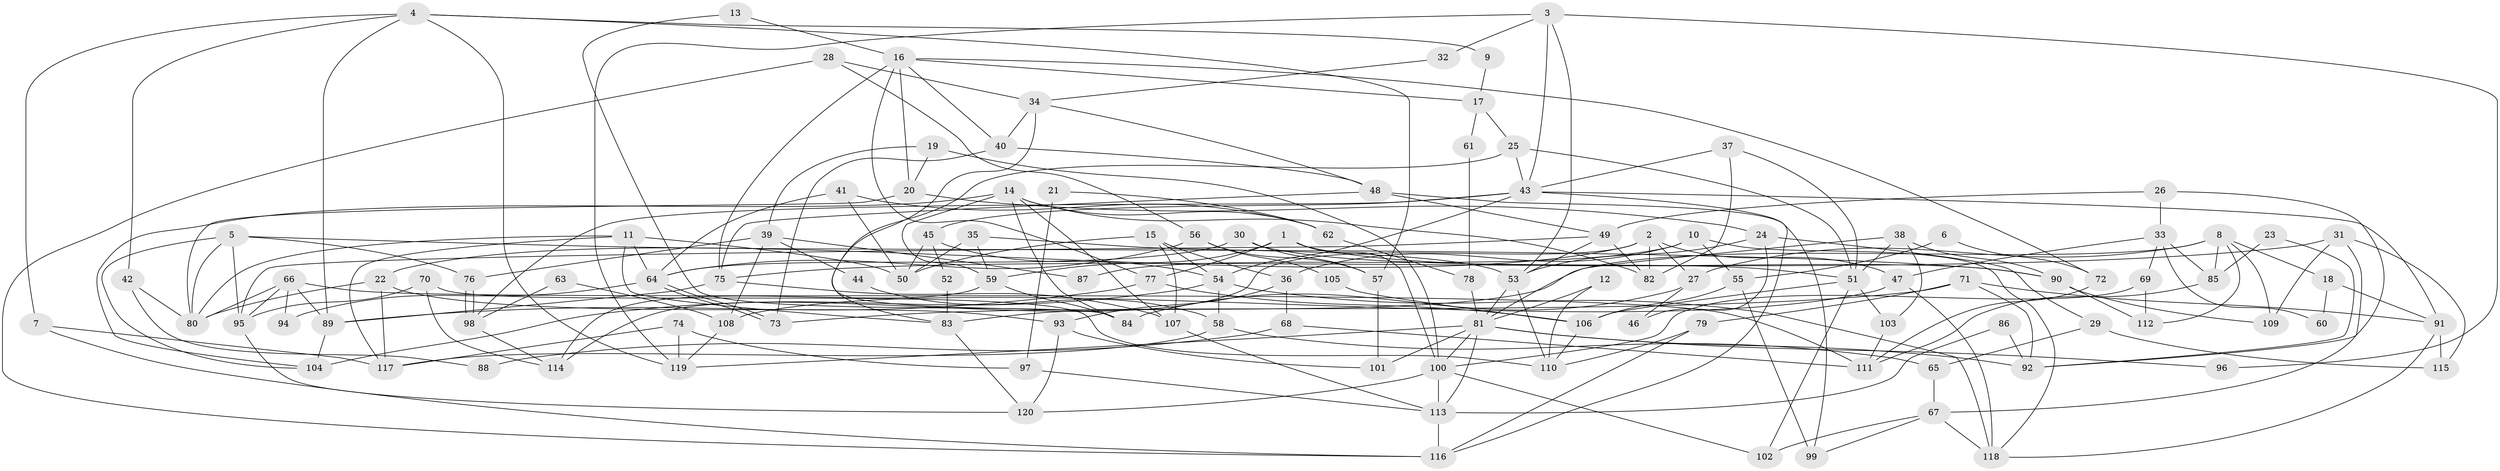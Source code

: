 // Generated by graph-tools (version 1.1) at 2025/11/02/27/25 16:11:24]
// undirected, 120 vertices, 240 edges
graph export_dot {
graph [start="1"]
  node [color=gray90,style=filled];
  1;
  2;
  3;
  4;
  5;
  6;
  7;
  8;
  9;
  10;
  11;
  12;
  13;
  14;
  15;
  16;
  17;
  18;
  19;
  20;
  21;
  22;
  23;
  24;
  25;
  26;
  27;
  28;
  29;
  30;
  31;
  32;
  33;
  34;
  35;
  36;
  37;
  38;
  39;
  40;
  41;
  42;
  43;
  44;
  45;
  46;
  47;
  48;
  49;
  50;
  51;
  52;
  53;
  54;
  55;
  56;
  57;
  58;
  59;
  60;
  61;
  62;
  63;
  64;
  65;
  66;
  67;
  68;
  69;
  70;
  71;
  72;
  73;
  74;
  75;
  76;
  77;
  78;
  79;
  80;
  81;
  82;
  83;
  84;
  85;
  86;
  87;
  88;
  89;
  90;
  91;
  92;
  93;
  94;
  95;
  96;
  97;
  98;
  99;
  100;
  101;
  102;
  103;
  104;
  105;
  106;
  107;
  108;
  109;
  110;
  111;
  112;
  113;
  114;
  115;
  116;
  117;
  118;
  119;
  120;
  1 -- 100;
  1 -- 77;
  1 -- 59;
  1 -- 90;
  2 -- 22;
  2 -- 27;
  2 -- 47;
  2 -- 82;
  2 -- 114;
  3 -- 119;
  3 -- 53;
  3 -- 32;
  3 -- 43;
  3 -- 96;
  4 -- 89;
  4 -- 119;
  4 -- 7;
  4 -- 9;
  4 -- 42;
  4 -- 57;
  5 -- 90;
  5 -- 80;
  5 -- 76;
  5 -- 95;
  5 -- 104;
  6 -- 72;
  6 -- 55;
  7 -- 117;
  7 -- 116;
  8 -- 85;
  8 -- 83;
  8 -- 18;
  8 -- 27;
  8 -- 109;
  8 -- 112;
  9 -- 17;
  10 -- 118;
  10 -- 36;
  10 -- 55;
  10 -- 87;
  11 -- 64;
  11 -- 50;
  11 -- 80;
  11 -- 83;
  11 -- 117;
  12 -- 81;
  12 -- 110;
  13 -- 16;
  13 -- 84;
  14 -- 82;
  14 -- 59;
  14 -- 62;
  14 -- 84;
  14 -- 104;
  14 -- 107;
  15 -- 107;
  15 -- 50;
  15 -- 36;
  15 -- 54;
  16 -- 40;
  16 -- 75;
  16 -- 17;
  16 -- 20;
  16 -- 72;
  16 -- 77;
  17 -- 25;
  17 -- 61;
  18 -- 91;
  18 -- 60;
  19 -- 100;
  19 -- 20;
  19 -- 39;
  20 -- 80;
  20 -- 24;
  21 -- 97;
  21 -- 62;
  22 -- 80;
  22 -- 93;
  22 -- 117;
  23 -- 85;
  23 -- 92;
  24 -- 53;
  24 -- 29;
  24 -- 46;
  25 -- 83;
  25 -- 43;
  25 -- 51;
  26 -- 49;
  26 -- 33;
  26 -- 92;
  27 -- 84;
  27 -- 46;
  28 -- 34;
  28 -- 116;
  28 -- 56;
  29 -- 115;
  29 -- 65;
  30 -- 51;
  30 -- 57;
  30 -- 64;
  31 -- 67;
  31 -- 75;
  31 -- 109;
  31 -- 115;
  32 -- 34;
  33 -- 47;
  33 -- 69;
  33 -- 60;
  33 -- 85;
  34 -- 40;
  34 -- 84;
  34 -- 48;
  35 -- 53;
  35 -- 59;
  35 -- 50;
  36 -- 93;
  36 -- 68;
  37 -- 51;
  37 -- 43;
  37 -- 82;
  38 -- 51;
  38 -- 90;
  38 -- 81;
  38 -- 103;
  39 -- 76;
  39 -- 44;
  39 -- 87;
  39 -- 108;
  40 -- 73;
  40 -- 48;
  41 -- 64;
  41 -- 50;
  41 -- 62;
  42 -- 80;
  42 -- 88;
  43 -- 54;
  43 -- 45;
  43 -- 91;
  43 -- 98;
  43 -- 116;
  44 -- 58;
  45 -- 54;
  45 -- 50;
  45 -- 52;
  47 -- 118;
  47 -- 108;
  48 -- 49;
  48 -- 75;
  48 -- 99;
  49 -- 95;
  49 -- 82;
  49 -- 53;
  51 -- 106;
  51 -- 102;
  51 -- 103;
  52 -- 83;
  53 -- 81;
  53 -- 110;
  54 -- 104;
  54 -- 58;
  54 -- 118;
  55 -- 99;
  55 -- 106;
  56 -- 64;
  56 -- 57;
  56 -- 105;
  57 -- 101;
  58 -- 117;
  58 -- 65;
  59 -- 114;
  59 -- 84;
  61 -- 78;
  62 -- 78;
  63 -- 108;
  63 -- 98;
  64 -- 73;
  64 -- 73;
  64 -- 94;
  65 -- 67;
  66 -- 89;
  66 -- 95;
  66 -- 80;
  66 -- 94;
  66 -- 111;
  67 -- 102;
  67 -- 99;
  67 -- 118;
  68 -- 111;
  68 -- 88;
  69 -- 112;
  69 -- 100;
  70 -- 110;
  70 -- 114;
  70 -- 95;
  71 -- 91;
  71 -- 92;
  71 -- 73;
  71 -- 79;
  72 -- 111;
  74 -- 119;
  74 -- 117;
  74 -- 97;
  75 -- 89;
  75 -- 107;
  76 -- 98;
  76 -- 98;
  77 -- 106;
  77 -- 89;
  78 -- 81;
  79 -- 116;
  79 -- 110;
  81 -- 113;
  81 -- 92;
  81 -- 96;
  81 -- 100;
  81 -- 101;
  81 -- 119;
  83 -- 120;
  85 -- 111;
  86 -- 92;
  86 -- 113;
  89 -- 104;
  90 -- 109;
  90 -- 112;
  91 -- 118;
  91 -- 115;
  93 -- 120;
  93 -- 101;
  95 -- 120;
  97 -- 113;
  98 -- 114;
  100 -- 113;
  100 -- 102;
  100 -- 120;
  103 -- 111;
  105 -- 106;
  106 -- 110;
  107 -- 113;
  108 -- 119;
  113 -- 116;
}
